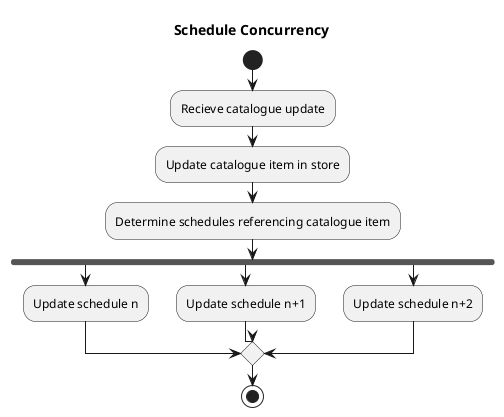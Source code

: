 @startuml Schedule Concurrency
title Schedule Concurrency

start
  :Recieve catalogue update;
  :Update catalogue item in store;
  :Determine schedules referencing catalogue item;
  fork
    :Update schedule n;
  fork again
    :Update schedule n+1;
  fork again
    :Update schedule n+2;
  end merge
  stop

@enduml